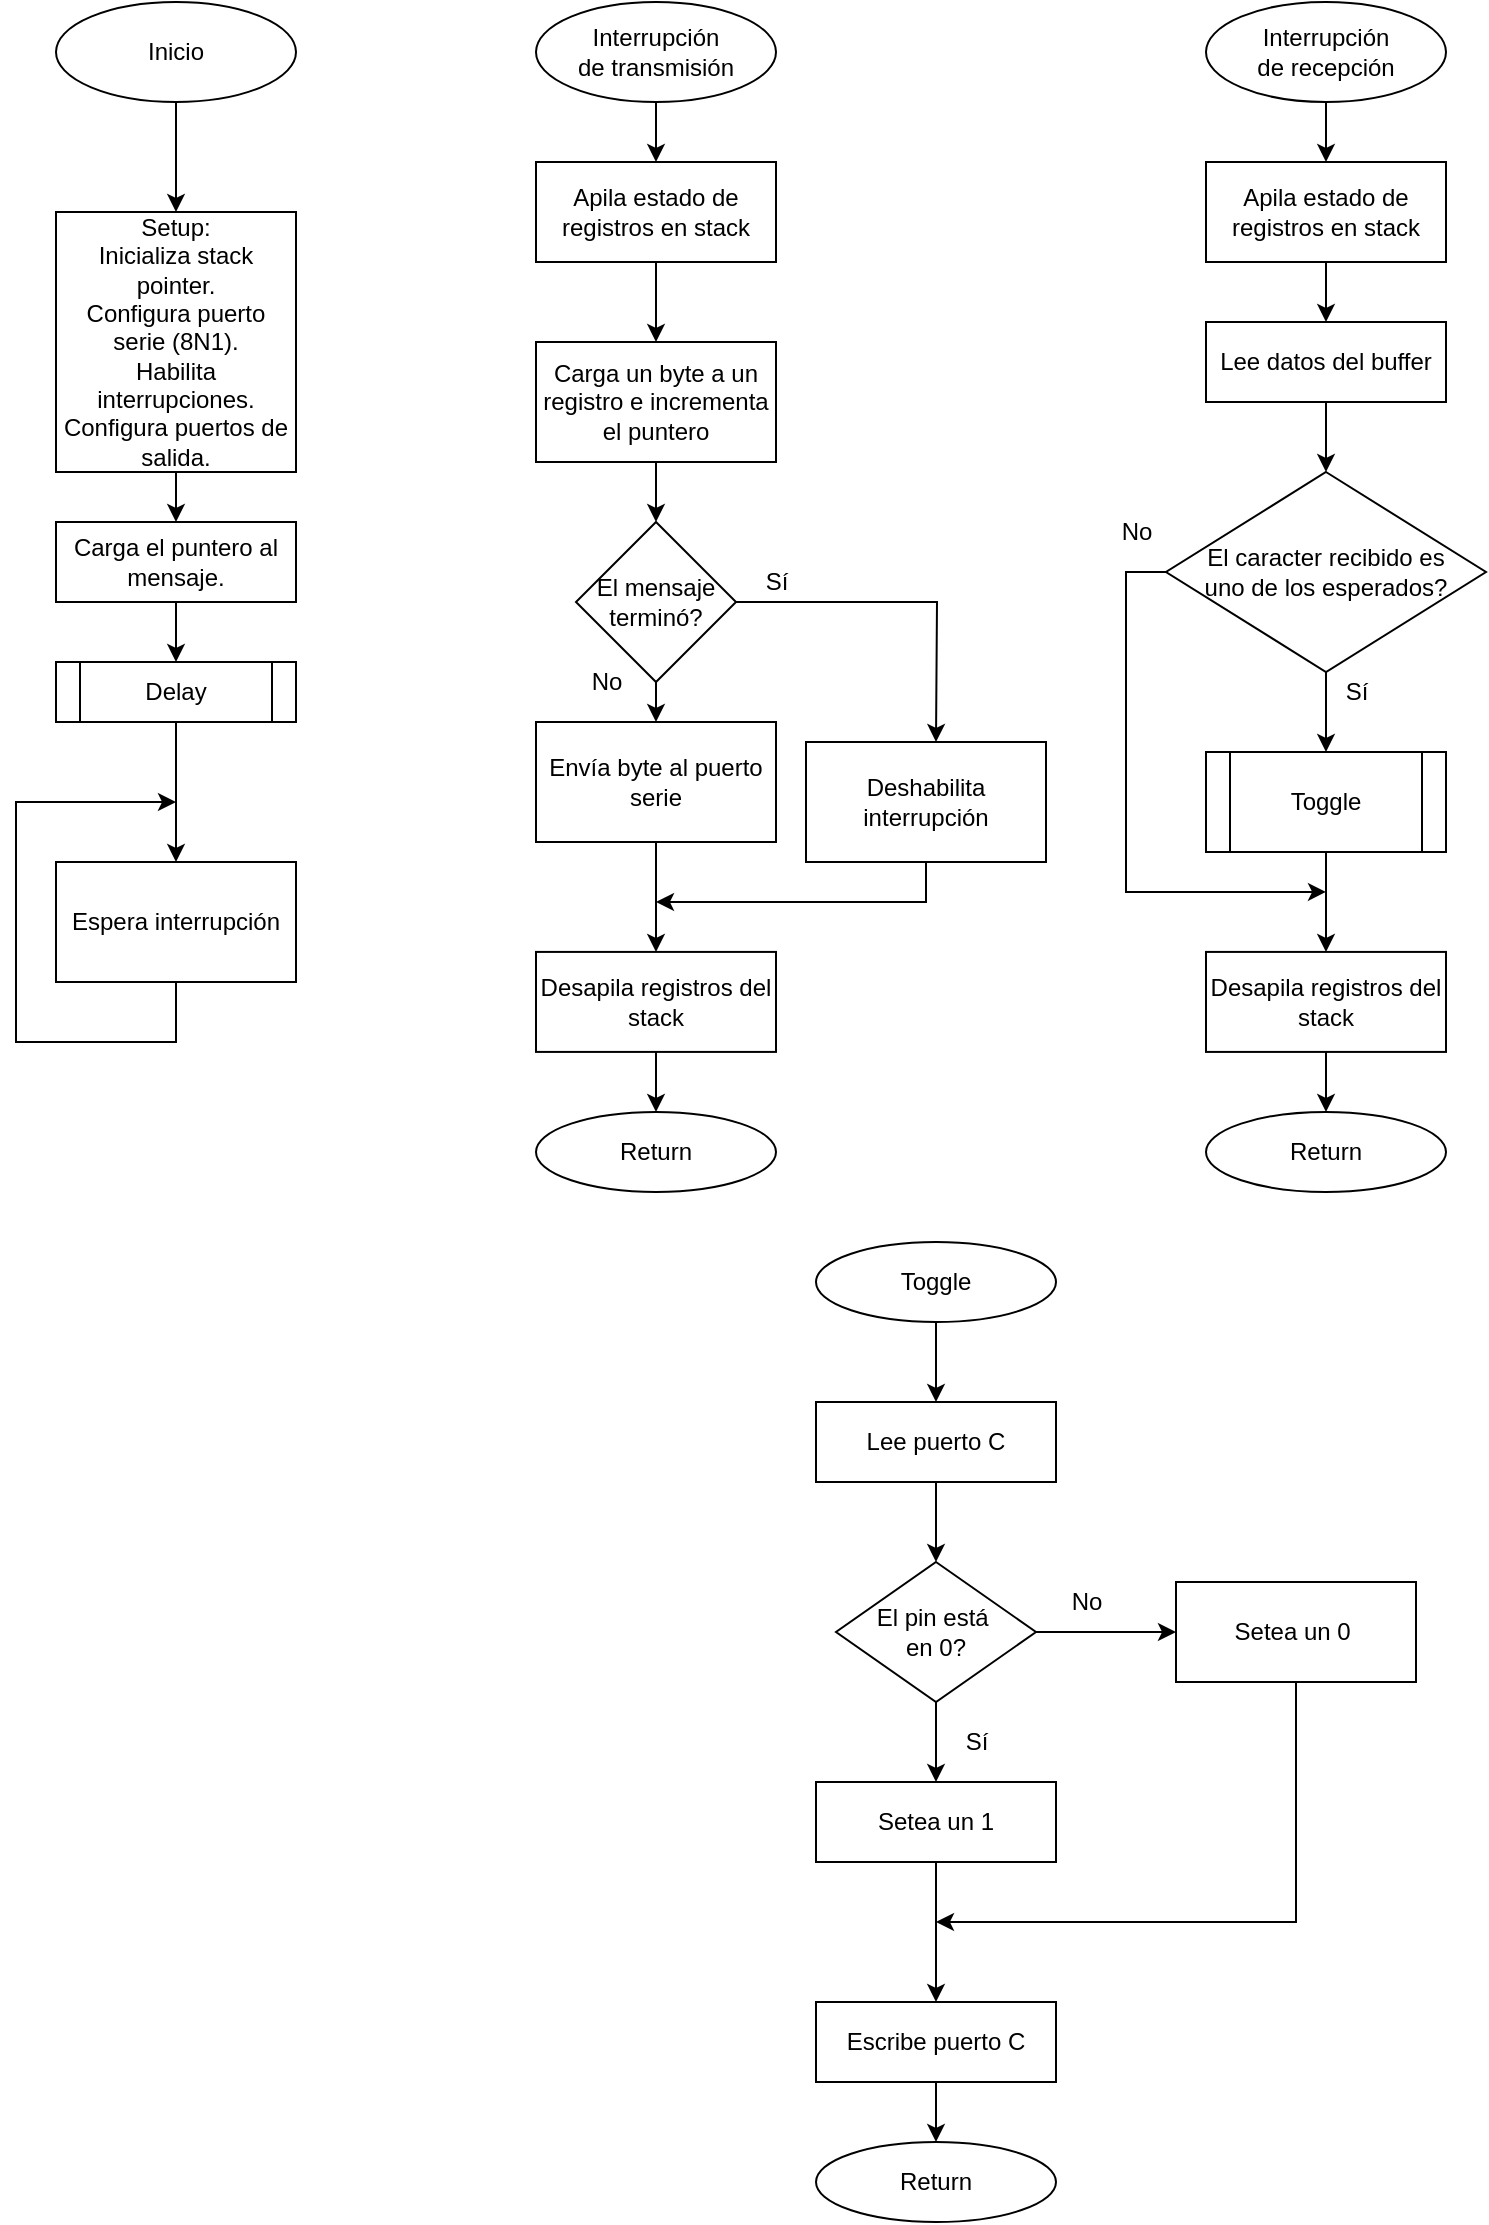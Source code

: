 <mxfile version="13.9.2" type="device"><diagram id="C5RBs43oDa-KdzZeNtuy" name="Page-1"><mxGraphModel dx="3324" dy="1410" grid="1" gridSize="10" guides="1" tooltips="1" connect="1" arrows="1" fold="1" page="1" pageScale="1" pageWidth="827" pageHeight="1169" math="0" shadow="0"><root><mxCell id="WIyWlLk6GJQsqaUBKTNV-0"/><mxCell id="WIyWlLk6GJQsqaUBKTNV-1" parent="WIyWlLk6GJQsqaUBKTNV-0"/><mxCell id="mgUN2gzMhLacMpHjCi7x-0" value="" style="edgeStyle=orthogonalEdgeStyle;rounded=0;orthogonalLoop=1;jettySize=auto;html=1;entryX=0.5;entryY=0;entryDx=0;entryDy=0;" edge="1" parent="WIyWlLk6GJQsqaUBKTNV-1" source="mgUN2gzMhLacMpHjCi7x-1" target="mgUN2gzMhLacMpHjCi7x-3"><mxGeometry relative="1" as="geometry"><mxPoint x="120" y="160" as="targetPoint"/></mxGeometry></mxCell><mxCell id="mgUN2gzMhLacMpHjCi7x-1" value="Inicio" style="ellipse;whiteSpace=wrap;html=1;" vertex="1" parent="WIyWlLk6GJQsqaUBKTNV-1"><mxGeometry x="60" y="20" width="120" height="50" as="geometry"/></mxCell><mxCell id="mgUN2gzMhLacMpHjCi7x-2" value="" style="edgeStyle=orthogonalEdgeStyle;rounded=0;orthogonalLoop=1;jettySize=auto;html=1;" edge="1" parent="WIyWlLk6GJQsqaUBKTNV-1" source="mgUN2gzMhLacMpHjCi7x-3" target="mgUN2gzMhLacMpHjCi7x-5"><mxGeometry relative="1" as="geometry"/></mxCell><mxCell id="mgUN2gzMhLacMpHjCi7x-3" value="Setup:&lt;br&gt;Inicializa stack pointer.&lt;br&gt;Configura puerto serie (8N1).&lt;br&gt;Habilita interrupciones.&lt;br&gt;Configura puertos de salida." style="whiteSpace=wrap;html=1;" vertex="1" parent="WIyWlLk6GJQsqaUBKTNV-1"><mxGeometry x="60" y="125" width="120" height="130" as="geometry"/></mxCell><mxCell id="mgUN2gzMhLacMpHjCi7x-4" value="" style="edgeStyle=orthogonalEdgeStyle;rounded=0;orthogonalLoop=1;jettySize=auto;html=1;" edge="1" parent="WIyWlLk6GJQsqaUBKTNV-1" source="mgUN2gzMhLacMpHjCi7x-5" target="mgUN2gzMhLacMpHjCi7x-7"><mxGeometry relative="1" as="geometry"/></mxCell><mxCell id="mgUN2gzMhLacMpHjCi7x-5" value="Carga el puntero al mensaje." style="whiteSpace=wrap;html=1;" vertex="1" parent="WIyWlLk6GJQsqaUBKTNV-1"><mxGeometry x="60" y="280" width="120" height="40" as="geometry"/></mxCell><mxCell id="mgUN2gzMhLacMpHjCi7x-7" value="Delay" style="shape=process;whiteSpace=wrap;html=1;backgroundOutline=1;" vertex="1" parent="WIyWlLk6GJQsqaUBKTNV-1"><mxGeometry x="60" y="350" width="120" height="30" as="geometry"/></mxCell><mxCell id="mgUN2gzMhLacMpHjCi7x-58" value="" style="edgeStyle=orthogonalEdgeStyle;rounded=0;orthogonalLoop=1;jettySize=auto;html=1;entryX=0.5;entryY=0;entryDx=0;entryDy=0;exitX=0.5;exitY=1;exitDx=0;exitDy=0;" edge="1" parent="WIyWlLk6GJQsqaUBKTNV-1" source="mgUN2gzMhLacMpHjCi7x-7" target="mgUN2gzMhLacMpHjCi7x-59"><mxGeometry relative="1" as="geometry"><mxPoint x="120" y="400" as="sourcePoint"/><mxPoint x="120" y="410" as="targetPoint"/></mxGeometry></mxCell><mxCell id="mgUN2gzMhLacMpHjCi7x-30" value="" style="edgeStyle=orthogonalEdgeStyle;rounded=0;orthogonalLoop=1;jettySize=auto;html=1;" edge="1" parent="WIyWlLk6GJQsqaUBKTNV-1" source="mgUN2gzMhLacMpHjCi7x-31" target="mgUN2gzMhLacMpHjCi7x-36"><mxGeometry relative="1" as="geometry"/></mxCell><mxCell id="mgUN2gzMhLacMpHjCi7x-31" value="Lee datos del buffer" style="whiteSpace=wrap;html=1;" vertex="1" parent="WIyWlLk6GJQsqaUBKTNV-1"><mxGeometry x="635" y="180" width="120" height="40" as="geometry"/></mxCell><mxCell id="mgUN2gzMhLacMpHjCi7x-35" value="" style="edgeStyle=orthogonalEdgeStyle;rounded=0;orthogonalLoop=1;jettySize=auto;html=1;" edge="1" parent="WIyWlLk6GJQsqaUBKTNV-1" source="mgUN2gzMhLacMpHjCi7x-36" target="mgUN2gzMhLacMpHjCi7x-39"><mxGeometry relative="1" as="geometry"/></mxCell><mxCell id="mgUN2gzMhLacMpHjCi7x-95" style="edgeStyle=orthogonalEdgeStyle;rounded=0;orthogonalLoop=1;jettySize=auto;html=1;exitX=0;exitY=0.5;exitDx=0;exitDy=0;" edge="1" parent="WIyWlLk6GJQsqaUBKTNV-1" source="mgUN2gzMhLacMpHjCi7x-36"><mxGeometry relative="1" as="geometry"><mxPoint x="695" y="464.96" as="targetPoint"/><Array as="points"><mxPoint x="595" y="304.96"/><mxPoint x="595" y="464.96"/><mxPoint x="695" y="464.96"/></Array></mxGeometry></mxCell><mxCell id="mgUN2gzMhLacMpHjCi7x-36" value="El caracter recibido es &lt;br&gt;uno de los esperados?" style="rhombus;whiteSpace=wrap;html=1;" vertex="1" parent="WIyWlLk6GJQsqaUBKTNV-1"><mxGeometry x="615" y="255.0" width="160" height="100" as="geometry"/></mxCell><mxCell id="mgUN2gzMhLacMpHjCi7x-37" value="No" style="text;html=1;align=center;verticalAlign=middle;resizable=0;points=[];autosize=1;" vertex="1" parent="WIyWlLk6GJQsqaUBKTNV-1"><mxGeometry x="585" y="274.96" width="30" height="20" as="geometry"/></mxCell><mxCell id="mgUN2gzMhLacMpHjCi7x-94" value="" style="edgeStyle=orthogonalEdgeStyle;rounded=0;orthogonalLoop=1;jettySize=auto;html=1;" edge="1" parent="WIyWlLk6GJQsqaUBKTNV-1" source="mgUN2gzMhLacMpHjCi7x-39" target="mgUN2gzMhLacMpHjCi7x-91"><mxGeometry relative="1" as="geometry"><Array as="points"><mxPoint x="695" y="474.96"/><mxPoint x="695" y="474.96"/></Array></mxGeometry></mxCell><mxCell id="mgUN2gzMhLacMpHjCi7x-39" value="Toggle" style="shape=process;whiteSpace=wrap;html=1;backgroundOutline=1;" vertex="1" parent="WIyWlLk6GJQsqaUBKTNV-1"><mxGeometry x="635" y="395.0" width="120" height="50" as="geometry"/></mxCell><mxCell id="mgUN2gzMhLacMpHjCi7x-40" value="" style="edgeStyle=orthogonalEdgeStyle;rounded=0;orthogonalLoop=1;jettySize=auto;html=1;" edge="1" parent="WIyWlLk6GJQsqaUBKTNV-1" source="mgUN2gzMhLacMpHjCi7x-41" target="mgUN2gzMhLacMpHjCi7x-43"><mxGeometry relative="1" as="geometry"/></mxCell><mxCell id="mgUN2gzMhLacMpHjCi7x-41" value="Toggle" style="ellipse;whiteSpace=wrap;html=1;" vertex="1" parent="WIyWlLk6GJQsqaUBKTNV-1"><mxGeometry x="440" y="640" width="120" height="40" as="geometry"/></mxCell><mxCell id="mgUN2gzMhLacMpHjCi7x-42" value="" style="edgeStyle=orthogonalEdgeStyle;rounded=0;orthogonalLoop=1;jettySize=auto;html=1;" edge="1" parent="WIyWlLk6GJQsqaUBKTNV-1" source="mgUN2gzMhLacMpHjCi7x-43" target="mgUN2gzMhLacMpHjCi7x-46"><mxGeometry relative="1" as="geometry"/></mxCell><mxCell id="mgUN2gzMhLacMpHjCi7x-43" value="Lee puerto C" style="whiteSpace=wrap;html=1;" vertex="1" parent="WIyWlLk6GJQsqaUBKTNV-1"><mxGeometry x="440" y="720" width="120" height="40" as="geometry"/></mxCell><mxCell id="mgUN2gzMhLacMpHjCi7x-44" value="" style="edgeStyle=orthogonalEdgeStyle;rounded=0;orthogonalLoop=1;jettySize=auto;html=1;" edge="1" parent="WIyWlLk6GJQsqaUBKTNV-1" source="mgUN2gzMhLacMpHjCi7x-46" target="mgUN2gzMhLacMpHjCi7x-48"><mxGeometry relative="1" as="geometry"/></mxCell><mxCell id="mgUN2gzMhLacMpHjCi7x-45" value="" style="edgeStyle=orthogonalEdgeStyle;rounded=0;orthogonalLoop=1;jettySize=auto;html=1;" edge="1" parent="WIyWlLk6GJQsqaUBKTNV-1" source="mgUN2gzMhLacMpHjCi7x-46" target="mgUN2gzMhLacMpHjCi7x-50"><mxGeometry relative="1" as="geometry"/></mxCell><mxCell id="mgUN2gzMhLacMpHjCi7x-46" value="El pin está&amp;nbsp;&lt;br&gt;en 0?" style="rhombus;whiteSpace=wrap;html=1;" vertex="1" parent="WIyWlLk6GJQsqaUBKTNV-1"><mxGeometry x="450" y="800" width="100" height="70" as="geometry"/></mxCell><mxCell id="mgUN2gzMhLacMpHjCi7x-47" value="" style="edgeStyle=orthogonalEdgeStyle;rounded=0;orthogonalLoop=1;jettySize=auto;html=1;" edge="1" parent="WIyWlLk6GJQsqaUBKTNV-1" source="mgUN2gzMhLacMpHjCi7x-48" target="mgUN2gzMhLacMpHjCi7x-52"><mxGeometry relative="1" as="geometry"/></mxCell><mxCell id="mgUN2gzMhLacMpHjCi7x-48" value="Setea un 1" style="whiteSpace=wrap;html=1;" vertex="1" parent="WIyWlLk6GJQsqaUBKTNV-1"><mxGeometry x="440" y="910" width="120" height="40" as="geometry"/></mxCell><mxCell id="mgUN2gzMhLacMpHjCi7x-49" style="edgeStyle=orthogonalEdgeStyle;rounded=0;orthogonalLoop=1;jettySize=auto;html=1;" edge="1" parent="WIyWlLk6GJQsqaUBKTNV-1" source="mgUN2gzMhLacMpHjCi7x-50"><mxGeometry relative="1" as="geometry"><mxPoint x="500" y="980" as="targetPoint"/><Array as="points"><mxPoint x="680" y="980"/><mxPoint x="500" y="980"/></Array></mxGeometry></mxCell><mxCell id="mgUN2gzMhLacMpHjCi7x-50" value="Setea un 0&amp;nbsp;" style="whiteSpace=wrap;html=1;" vertex="1" parent="WIyWlLk6GJQsqaUBKTNV-1"><mxGeometry x="620" y="810" width="120" height="50" as="geometry"/></mxCell><mxCell id="mgUN2gzMhLacMpHjCi7x-51" value="" style="edgeStyle=orthogonalEdgeStyle;rounded=0;orthogonalLoop=1;jettySize=auto;html=1;" edge="1" parent="WIyWlLk6GJQsqaUBKTNV-1" source="mgUN2gzMhLacMpHjCi7x-52" target="mgUN2gzMhLacMpHjCi7x-53"><mxGeometry relative="1" as="geometry"/></mxCell><mxCell id="mgUN2gzMhLacMpHjCi7x-52" value="Escribe puerto C" style="whiteSpace=wrap;html=1;" vertex="1" parent="WIyWlLk6GJQsqaUBKTNV-1"><mxGeometry x="440" y="1020" width="120" height="40" as="geometry"/></mxCell><mxCell id="mgUN2gzMhLacMpHjCi7x-53" value="Return" style="ellipse;whiteSpace=wrap;html=1;" vertex="1" parent="WIyWlLk6GJQsqaUBKTNV-1"><mxGeometry x="440" y="1090" width="120" height="40" as="geometry"/></mxCell><mxCell id="mgUN2gzMhLacMpHjCi7x-54" value="No" style="text;html=1;align=center;verticalAlign=middle;resizable=0;points=[];autosize=1;" vertex="1" parent="WIyWlLk6GJQsqaUBKTNV-1"><mxGeometry x="560" y="810" width="30" height="20" as="geometry"/></mxCell><mxCell id="mgUN2gzMhLacMpHjCi7x-55" value="Sí" style="text;html=1;align=center;verticalAlign=middle;resizable=0;points=[];autosize=1;" vertex="1" parent="WIyWlLk6GJQsqaUBKTNV-1"><mxGeometry x="505" y="880" width="30" height="20" as="geometry"/></mxCell><mxCell id="mgUN2gzMhLacMpHjCi7x-60" style="edgeStyle=orthogonalEdgeStyle;rounded=0;orthogonalLoop=1;jettySize=auto;html=1;exitX=0.5;exitY=1;exitDx=0;exitDy=0;" edge="1" parent="WIyWlLk6GJQsqaUBKTNV-1" source="mgUN2gzMhLacMpHjCi7x-59"><mxGeometry relative="1" as="geometry"><mxPoint x="120" y="420" as="targetPoint"/><Array as="points"><mxPoint x="120" y="540"/><mxPoint x="40" y="540"/><mxPoint x="40" y="420"/></Array></mxGeometry></mxCell><mxCell id="mgUN2gzMhLacMpHjCi7x-59" value="Espera interrupción" style="rounded=0;whiteSpace=wrap;html=1;" vertex="1" parent="WIyWlLk6GJQsqaUBKTNV-1"><mxGeometry x="60" y="450" width="120" height="60" as="geometry"/></mxCell><mxCell id="mgUN2gzMhLacMpHjCi7x-63" value="" style="edgeStyle=orthogonalEdgeStyle;rounded=0;orthogonalLoop=1;jettySize=auto;html=1;" edge="1" parent="WIyWlLk6GJQsqaUBKTNV-1" source="mgUN2gzMhLacMpHjCi7x-61" target="mgUN2gzMhLacMpHjCi7x-62"><mxGeometry relative="1" as="geometry"/></mxCell><mxCell id="mgUN2gzMhLacMpHjCi7x-61" value="Interrupción&lt;br&gt;de transmisión" style="ellipse;whiteSpace=wrap;html=1;" vertex="1" parent="WIyWlLk6GJQsqaUBKTNV-1"><mxGeometry x="300" y="20" width="120" height="50" as="geometry"/></mxCell><mxCell id="mgUN2gzMhLacMpHjCi7x-72" value="" style="edgeStyle=orthogonalEdgeStyle;rounded=0;orthogonalLoop=1;jettySize=auto;html=1;" edge="1" parent="WIyWlLk6GJQsqaUBKTNV-1" source="mgUN2gzMhLacMpHjCi7x-62" target="mgUN2gzMhLacMpHjCi7x-65"><mxGeometry relative="1" as="geometry"/></mxCell><mxCell id="mgUN2gzMhLacMpHjCi7x-62" value="Apila estado de registros en stack" style="whiteSpace=wrap;html=1;" vertex="1" parent="WIyWlLk6GJQsqaUBKTNV-1"><mxGeometry x="300" y="100" width="120" height="50" as="geometry"/></mxCell><mxCell id="mgUN2gzMhLacMpHjCi7x-64" value="" style="edgeStyle=orthogonalEdgeStyle;rounded=0;orthogonalLoop=1;jettySize=auto;html=1;" edge="1" parent="WIyWlLk6GJQsqaUBKTNV-1" source="mgUN2gzMhLacMpHjCi7x-65" target="mgUN2gzMhLacMpHjCi7x-67"><mxGeometry relative="1" as="geometry"/></mxCell><mxCell id="mgUN2gzMhLacMpHjCi7x-65" value="Carga un byte a un registro e incrementa el puntero" style="whiteSpace=wrap;html=1;" vertex="1" parent="WIyWlLk6GJQsqaUBKTNV-1"><mxGeometry x="300" y="190" width="120" height="60" as="geometry"/></mxCell><mxCell id="mgUN2gzMhLacMpHjCi7x-66" value="" style="edgeStyle=orthogonalEdgeStyle;rounded=0;orthogonalLoop=1;jettySize=auto;html=1;" edge="1" parent="WIyWlLk6GJQsqaUBKTNV-1" source="mgUN2gzMhLacMpHjCi7x-67"><mxGeometry relative="1" as="geometry"><mxPoint x="360" y="380" as="targetPoint"/></mxGeometry></mxCell><mxCell id="mgUN2gzMhLacMpHjCi7x-74" style="edgeStyle=orthogonalEdgeStyle;rounded=0;orthogonalLoop=1;jettySize=auto;html=1;exitX=1;exitY=0.5;exitDx=0;exitDy=0;" edge="1" parent="WIyWlLk6GJQsqaUBKTNV-1" source="mgUN2gzMhLacMpHjCi7x-67"><mxGeometry relative="1" as="geometry"><mxPoint x="500" y="390" as="targetPoint"/></mxGeometry></mxCell><mxCell id="mgUN2gzMhLacMpHjCi7x-67" value="El mensaje terminó?" style="rhombus;whiteSpace=wrap;html=1;" vertex="1" parent="WIyWlLk6GJQsqaUBKTNV-1"><mxGeometry x="320" y="280" width="80" height="80" as="geometry"/></mxCell><mxCell id="mgUN2gzMhLacMpHjCi7x-70" value="Sí" style="text;html=1;align=center;verticalAlign=middle;resizable=0;points=[];autosize=1;" vertex="1" parent="WIyWlLk6GJQsqaUBKTNV-1"><mxGeometry x="405" y="300" width="30" height="20" as="geometry"/></mxCell><mxCell id="mgUN2gzMhLacMpHjCi7x-71" value="No" style="text;html=1;align=center;verticalAlign=middle;resizable=0;points=[];autosize=1;" vertex="1" parent="WIyWlLk6GJQsqaUBKTNV-1"><mxGeometry x="320" y="350" width="30" height="20" as="geometry"/></mxCell><mxCell id="mgUN2gzMhLacMpHjCi7x-78" value="" style="edgeStyle=orthogonalEdgeStyle;rounded=0;orthogonalLoop=1;jettySize=auto;html=1;" edge="1" parent="WIyWlLk6GJQsqaUBKTNV-1" source="mgUN2gzMhLacMpHjCi7x-73" target="mgUN2gzMhLacMpHjCi7x-77"><mxGeometry relative="1" as="geometry"/></mxCell><mxCell id="mgUN2gzMhLacMpHjCi7x-73" value="Envía byte al puerto serie" style="rounded=0;whiteSpace=wrap;html=1;" vertex="1" parent="WIyWlLk6GJQsqaUBKTNV-1"><mxGeometry x="300" y="380" width="120" height="60" as="geometry"/></mxCell><mxCell id="mgUN2gzMhLacMpHjCi7x-82" style="edgeStyle=orthogonalEdgeStyle;rounded=0;orthogonalLoop=1;jettySize=auto;html=1;exitX=0.5;exitY=1;exitDx=0;exitDy=0;" edge="1" parent="WIyWlLk6GJQsqaUBKTNV-1" source="mgUN2gzMhLacMpHjCi7x-75"><mxGeometry relative="1" as="geometry"><mxPoint x="360" y="470" as="targetPoint"/><Array as="points"><mxPoint x="495" y="470"/><mxPoint x="360" y="470"/></Array></mxGeometry></mxCell><mxCell id="mgUN2gzMhLacMpHjCi7x-75" value="Deshabilita interrupción" style="rounded=0;whiteSpace=wrap;html=1;" vertex="1" parent="WIyWlLk6GJQsqaUBKTNV-1"><mxGeometry x="435" y="390" width="120" height="60" as="geometry"/></mxCell><mxCell id="mgUN2gzMhLacMpHjCi7x-81" value="" style="edgeStyle=orthogonalEdgeStyle;rounded=0;orthogonalLoop=1;jettySize=auto;html=1;" edge="1" parent="WIyWlLk6GJQsqaUBKTNV-1" source="mgUN2gzMhLacMpHjCi7x-77" target="mgUN2gzMhLacMpHjCi7x-80"><mxGeometry relative="1" as="geometry"/></mxCell><mxCell id="mgUN2gzMhLacMpHjCi7x-77" value="Desapila registros del stack" style="whiteSpace=wrap;html=1;rounded=0;" vertex="1" parent="WIyWlLk6GJQsqaUBKTNV-1"><mxGeometry x="300" y="494.96" width="120" height="50" as="geometry"/></mxCell><mxCell id="mgUN2gzMhLacMpHjCi7x-80" value="Return" style="ellipse;whiteSpace=wrap;html=1;" vertex="1" parent="WIyWlLk6GJQsqaUBKTNV-1"><mxGeometry x="300" y="574.96" width="120" height="40" as="geometry"/></mxCell><mxCell id="mgUN2gzMhLacMpHjCi7x-87" value="" style="edgeStyle=orthogonalEdgeStyle;rounded=0;orthogonalLoop=1;jettySize=auto;html=1;" edge="1" parent="WIyWlLk6GJQsqaUBKTNV-1" source="mgUN2gzMhLacMpHjCi7x-85" target="mgUN2gzMhLacMpHjCi7x-86"><mxGeometry relative="1" as="geometry"/></mxCell><mxCell id="mgUN2gzMhLacMpHjCi7x-85" value="Interrupción&lt;br&gt;de recepción" style="ellipse;whiteSpace=wrap;html=1;" vertex="1" parent="WIyWlLk6GJQsqaUBKTNV-1"><mxGeometry x="635" y="20" width="120" height="50" as="geometry"/></mxCell><mxCell id="mgUN2gzMhLacMpHjCi7x-89" value="" style="edgeStyle=orthogonalEdgeStyle;rounded=0;orthogonalLoop=1;jettySize=auto;html=1;" edge="1" parent="WIyWlLk6GJQsqaUBKTNV-1" source="mgUN2gzMhLacMpHjCi7x-86" target="mgUN2gzMhLacMpHjCi7x-31"><mxGeometry relative="1" as="geometry"/></mxCell><mxCell id="mgUN2gzMhLacMpHjCi7x-86" value="Apila estado de registros en stack" style="whiteSpace=wrap;html=1;" vertex="1" parent="WIyWlLk6GJQsqaUBKTNV-1"><mxGeometry x="635" y="100" width="120" height="50" as="geometry"/></mxCell><mxCell id="mgUN2gzMhLacMpHjCi7x-90" value="" style="edgeStyle=orthogonalEdgeStyle;rounded=0;orthogonalLoop=1;jettySize=auto;html=1;" edge="1" parent="WIyWlLk6GJQsqaUBKTNV-1" source="mgUN2gzMhLacMpHjCi7x-91" target="mgUN2gzMhLacMpHjCi7x-92"><mxGeometry relative="1" as="geometry"/></mxCell><mxCell id="mgUN2gzMhLacMpHjCi7x-91" value="Desapila registros del stack" style="whiteSpace=wrap;html=1;rounded=0;" vertex="1" parent="WIyWlLk6GJQsqaUBKTNV-1"><mxGeometry x="635" y="494.96" width="120" height="50" as="geometry"/></mxCell><mxCell id="mgUN2gzMhLacMpHjCi7x-92" value="Return" style="ellipse;whiteSpace=wrap;html=1;" vertex="1" parent="WIyWlLk6GJQsqaUBKTNV-1"><mxGeometry x="635" y="574.96" width="120" height="40" as="geometry"/></mxCell><mxCell id="mgUN2gzMhLacMpHjCi7x-96" value="Sí" style="text;html=1;align=center;verticalAlign=middle;resizable=0;points=[];autosize=1;" vertex="1" parent="WIyWlLk6GJQsqaUBKTNV-1"><mxGeometry x="695" y="354.96" width="30" height="20" as="geometry"/></mxCell></root></mxGraphModel></diagram></mxfile>